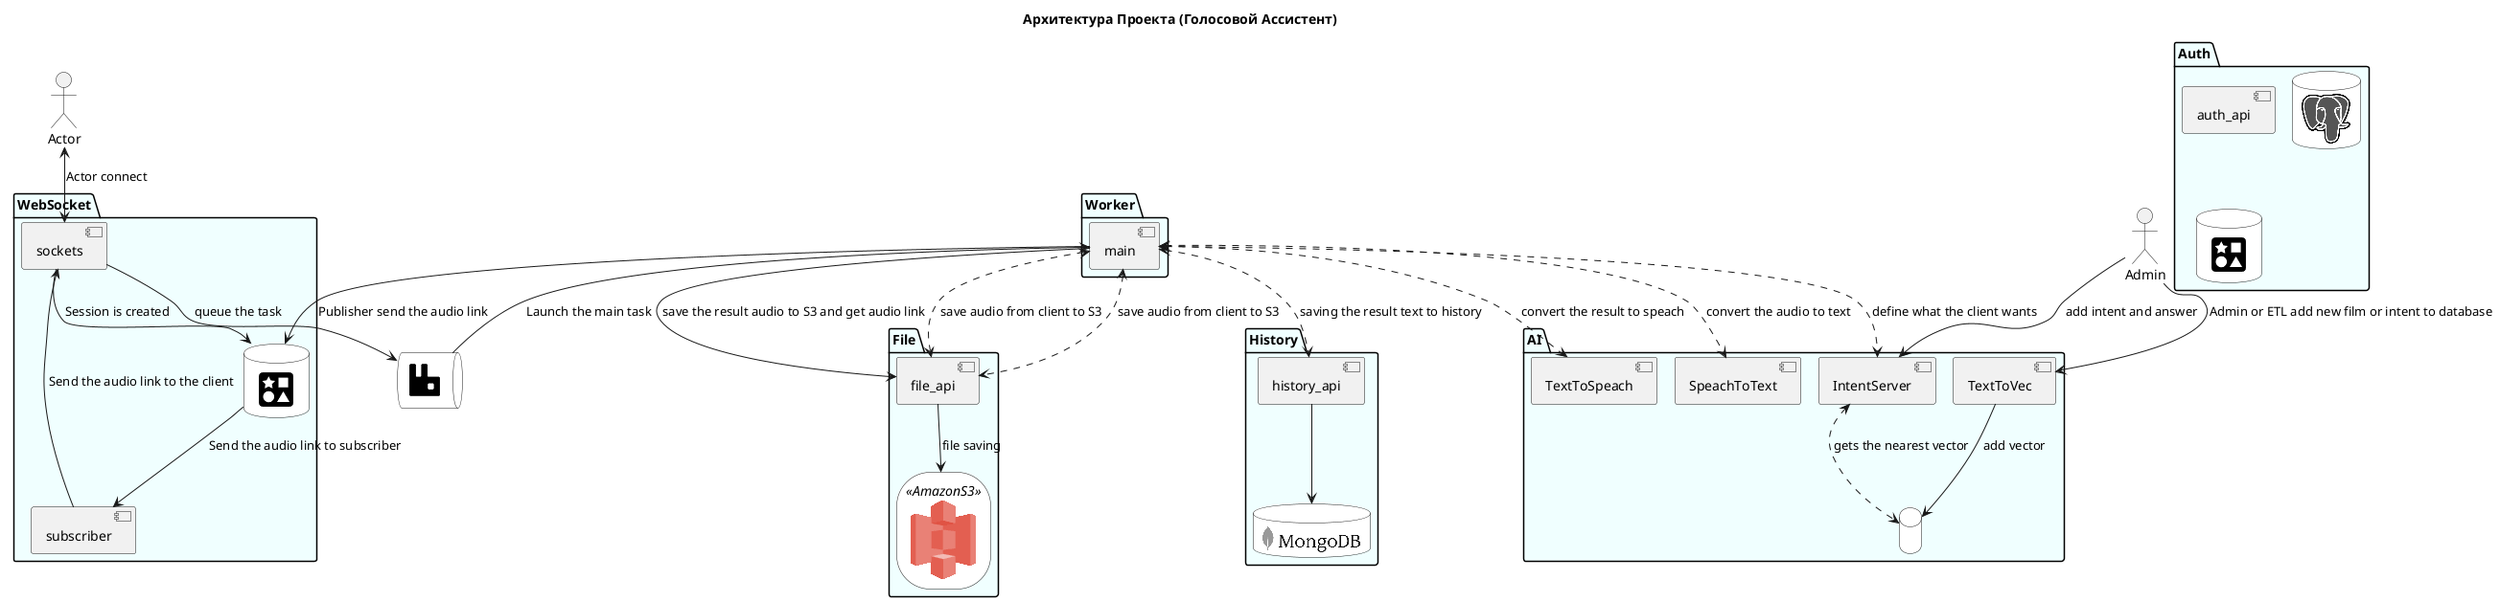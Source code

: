 @startuml
!pragma layout smetana
!include <logos/django>
!include <logos/postgresql>
!include <cloudinsight/redis>
!include <cloudinsight/kafka>
!include <cloudinsight/rabbitmq>
!include <logos/mongodb>
!include <aws/common>
!include <aws/Storage/AmazonS3/AmazonS3>


title Архитектура Проекта (Голосовой Ассистент)
actor "Actor"
actor "Admin"

package Auth{
    [auth_api] 
    database "<$postgresql>" as auth_postgres #White
    database "<$redis>" as auth_redis #White
}
package File{
  [file_api]
  AMAZONS3(s3_internal)
}

package History{
  [history_api]
  database "<$mongodb>" as mongo #White
}
queue "<$rabbitmq>" as rabbit #White


package AI {

  [SpeachToText]

  [TextToSpeach]

  [IntentServer]

  [TextToVec]

  database "<$qdrant>" as qdrant #White
}



package Worker{
  [main]
}
package WebSocket{
  [sockets]
  [subscriber]
  database "<$redis>" as redis #White
}


skinparam PackageBackgroundColor Azure

[Actor] <--> [sockets]: "Actor connect"
[sockets] --> [redis]: "Session is created"
[sockets] --> [rabbit]: "queue the task"
[rabbit] --> [main]: "Launch the main task"

[main] <..> [file_api]: "save audio from client to S3"
[main] <..> [SpeachToText]: "convert the audio to text"
[main] <..> [IntentServer]: "define what the client wants"
[main] <..> [TextToSpeach]: "convert the result to speach"
[main] <..> [file_api]: "save audio from client to S3"
[main] <..> [history_api]: "saving the result text to history"
[main] --> [file_api]: "save the result audio to S3 and get audio link"
[main] --> [redis]: "Publisher send the audio link"

[redis] --> [subscriber]: "Send the audio link to subscriber"
[subscriber] --> [sockets]: "Send the audio link to the client"
[file_api] --> [s3_internal]: "file saving"
[history_api] --> [mongo]


[IntentServer] <..> [qdrant]: "gets the nearest vector"
[Admin] --> [TextToVec]: "Admin or ETL add new film or intent to database"
[Admin] --> [IntentServer]: "add intent and answer"
[TextToVec] --> [qdrant]: "add vector"
@enduml